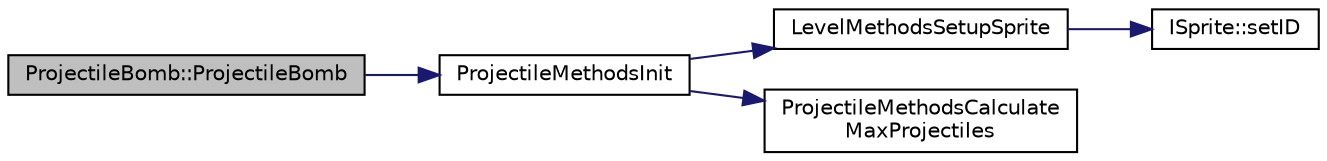 digraph "ProjectileBomb::ProjectileBomb"
{
 // LATEX_PDF_SIZE
  edge [fontname="Helvetica",fontsize="10",labelfontname="Helvetica",labelfontsize="10"];
  node [fontname="Helvetica",fontsize="10",shape=record];
  rankdir="LR";
  Node1 [label="ProjectileBomb::ProjectileBomb",height=0.2,width=0.4,color="black", fillcolor="grey75", style="filled", fontcolor="black",tooltip="Constructor...duh /summary>"];
  Node1 -> Node2 [color="midnightblue",fontsize="10",style="solid",fontname="Helvetica"];
  Node2 [label="ProjectileMethodsInit",height=0.2,width=0.4,color="black", fillcolor="white", style="filled",URL="$_projectile_methods_8cpp.html#a9b95167b82b23e2f117666281f2fd1fb",tooltip="Performs projectile initialization"];
  Node2 -> Node3 [color="midnightblue",fontsize="10",style="solid",fontname="Helvetica"];
  Node3 [label="LevelMethodsSetupSprite",height=0.2,width=0.4,color="black", fillcolor="white", style="filled",URL="$_level_methods_8cpp.html#a401d1e8b9ca756d47ceabc972779ef38",tooltip=" "];
  Node3 -> Node4 [color="midnightblue",fontsize="10",style="solid",fontname="Helvetica"];
  Node4 [label="ISprite::setID",height=0.2,width=0.4,color="black", fillcolor="white", style="filled",URL="$class_i_sprite.html#a1f16a3f8d86dff3cb09901e507ba7e97",tooltip=" "];
  Node2 -> Node5 [color="midnightblue",fontsize="10",style="solid",fontname="Helvetica"];
  Node5 [label="ProjectileMethodsCalculate\lMaxProjectiles",height=0.2,width=0.4,color="black", fillcolor="white", style="filled",URL="$_projectile_methods_8cpp.html#a60938b8426986e55ff13683725cb193f",tooltip="Calculates the maximum projectiles available when a level changes..."];
}

